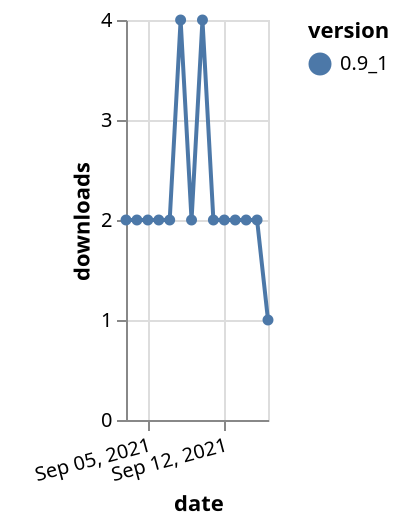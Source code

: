 {"$schema": "https://vega.github.io/schema/vega-lite/v5.json", "description": "A simple bar chart with embedded data.", "data": {"values": [{"date": "2021-09-03", "total": 3097, "delta": 2, "version": "0.9_1"}, {"date": "2021-09-04", "total": 3099, "delta": 2, "version": "0.9_1"}, {"date": "2021-09-05", "total": 3101, "delta": 2, "version": "0.9_1"}, {"date": "2021-09-06", "total": 3103, "delta": 2, "version": "0.9_1"}, {"date": "2021-09-07", "total": 3105, "delta": 2, "version": "0.9_1"}, {"date": "2021-09-08", "total": 3109, "delta": 4, "version": "0.9_1"}, {"date": "2021-09-09", "total": 3111, "delta": 2, "version": "0.9_1"}, {"date": "2021-09-10", "total": 3115, "delta": 4, "version": "0.9_1"}, {"date": "2021-09-11", "total": 3117, "delta": 2, "version": "0.9_1"}, {"date": "2021-09-12", "total": 3119, "delta": 2, "version": "0.9_1"}, {"date": "2021-09-13", "total": 3121, "delta": 2, "version": "0.9_1"}, {"date": "2021-09-14", "total": 3123, "delta": 2, "version": "0.9_1"}, {"date": "2021-09-15", "total": 3125, "delta": 2, "version": "0.9_1"}, {"date": "2021-09-16", "total": 3126, "delta": 1, "version": "0.9_1"}]}, "width": "container", "mark": {"type": "line", "point": {"filled": true}}, "encoding": {"x": {"field": "date", "type": "temporal", "timeUnit": "yearmonthdate", "title": "date", "axis": {"labelAngle": -15}}, "y": {"field": "delta", "type": "quantitative", "title": "downloads"}, "color": {"field": "version", "type": "nominal"}, "tooltip": {"field": "delta"}}}
